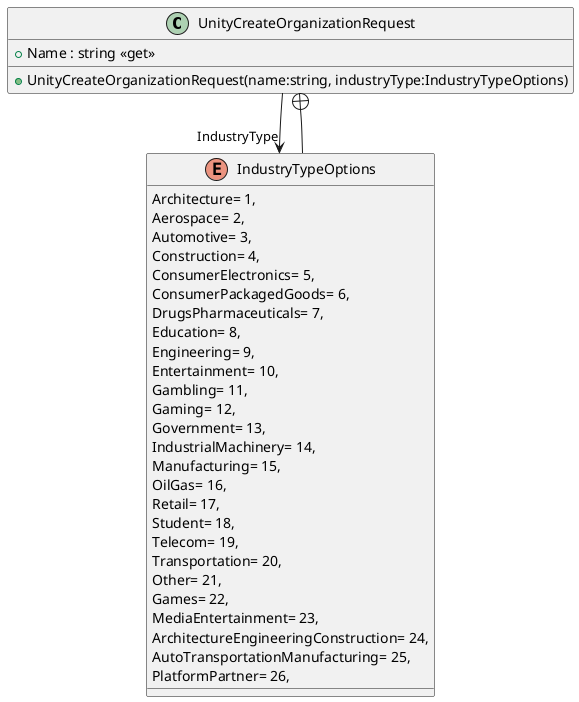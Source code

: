 @startuml
class UnityCreateOrganizationRequest {
    + UnityCreateOrganizationRequest(name:string, industryType:IndustryTypeOptions)
    + Name : string <<get>>
}
enum IndustryTypeOptions {
    Architecture= 1,
    Aerospace= 2,
    Automotive= 3,
    Construction= 4,
    ConsumerElectronics= 5,
    ConsumerPackagedGoods= 6,
    DrugsPharmaceuticals= 7,
    Education= 8,
    Engineering= 9,
    Entertainment= 10,
    Gambling= 11,
    Gaming= 12,
    Government= 13,
    IndustrialMachinery= 14,
    Manufacturing= 15,
    OilGas= 16,
    Retail= 17,
    Student= 18,
    Telecom= 19,
    Transportation= 20,
    Other= 21,
    Games= 22,
    MediaEntertainment= 23,
    ArchitectureEngineeringConstruction= 24,
    AutoTransportationManufacturing= 25,
    PlatformPartner= 26,
}
UnityCreateOrganizationRequest --> "IndustryType" IndustryTypeOptions
UnityCreateOrganizationRequest +-- IndustryTypeOptions
@enduml
